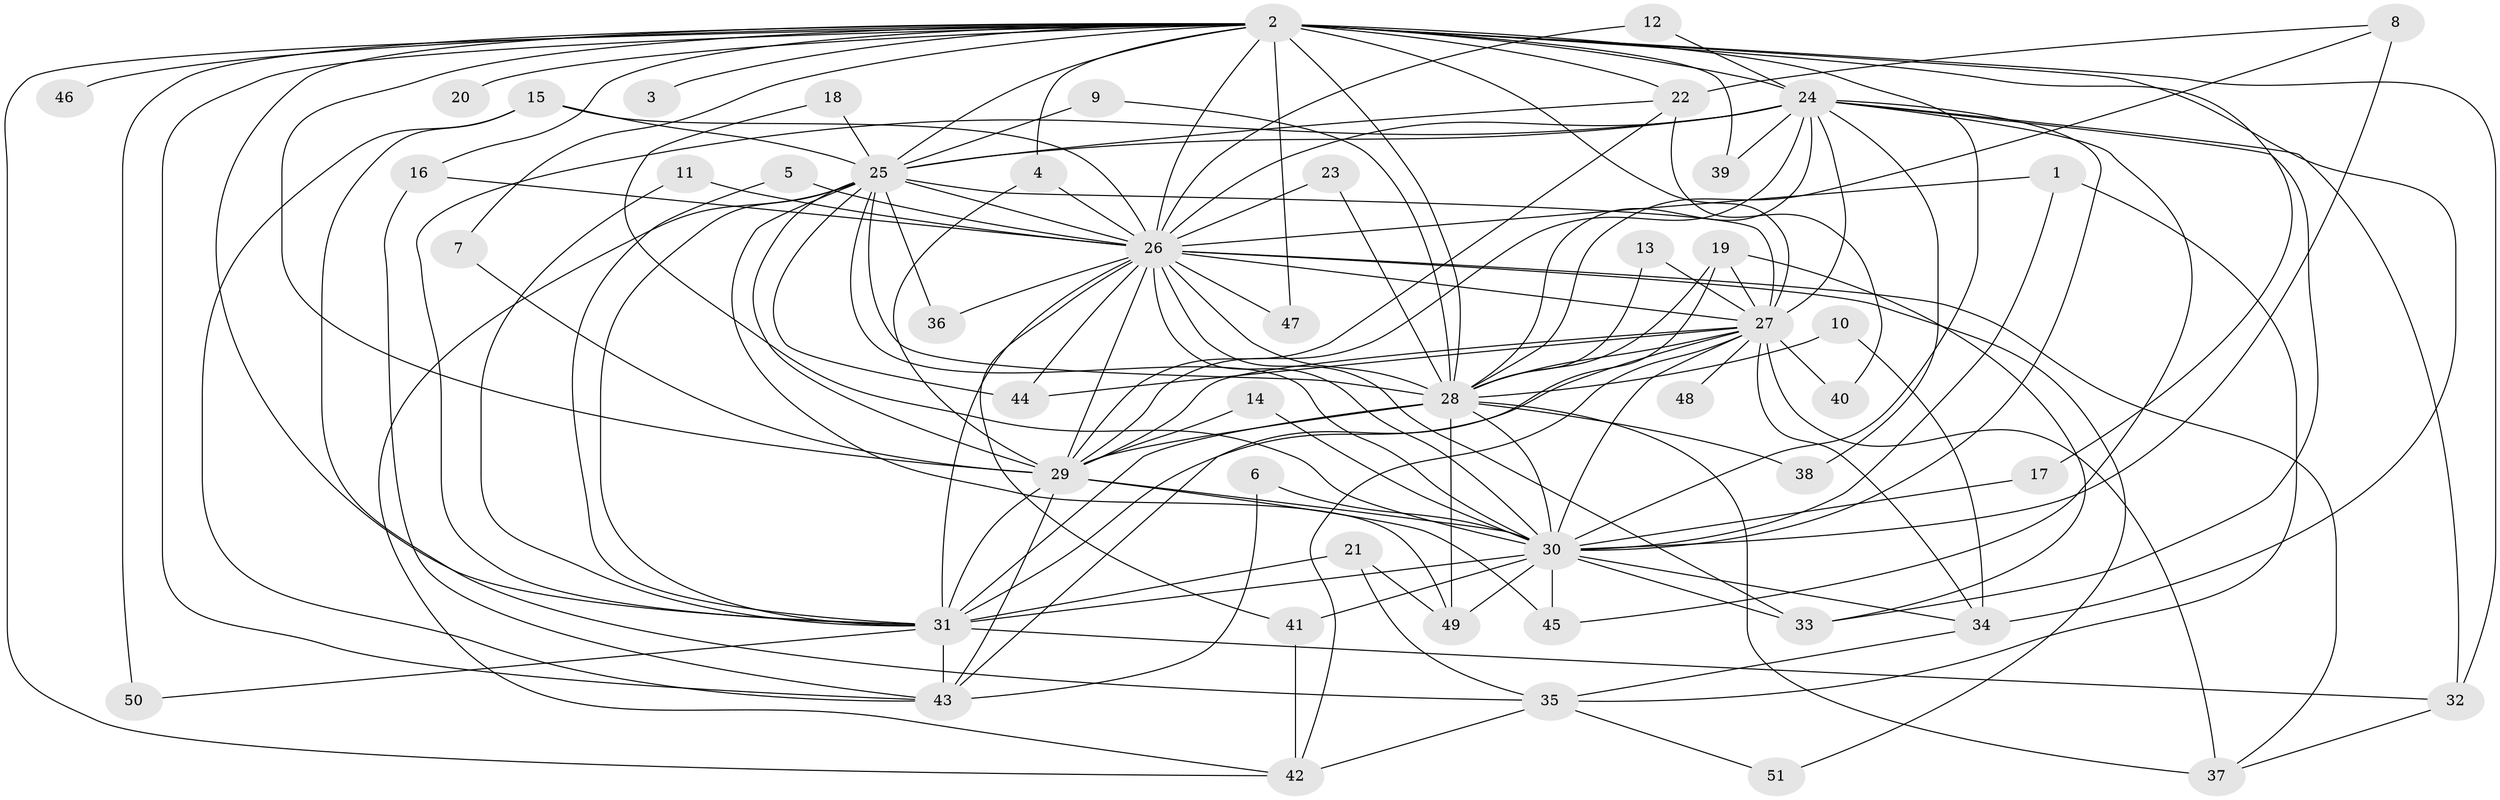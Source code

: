 // original degree distribution, {15: 0.019801980198019802, 28: 0.019801980198019802, 18: 0.009900990099009901, 22: 0.009900990099009901, 17: 0.009900990099009901, 20: 0.009900990099009901, 19: 0.009900990099009901, 26: 0.009900990099009901, 3: 0.1782178217821782, 4: 0.0891089108910891, 2: 0.5544554455445545, 6: 0.019801980198019802, 5: 0.04950495049504951, 7: 0.009900990099009901}
// Generated by graph-tools (version 1.1) at 2025/25/03/09/25 03:25:39]
// undirected, 51 vertices, 137 edges
graph export_dot {
graph [start="1"]
  node [color=gray90,style=filled];
  1;
  2;
  3;
  4;
  5;
  6;
  7;
  8;
  9;
  10;
  11;
  12;
  13;
  14;
  15;
  16;
  17;
  18;
  19;
  20;
  21;
  22;
  23;
  24;
  25;
  26;
  27;
  28;
  29;
  30;
  31;
  32;
  33;
  34;
  35;
  36;
  37;
  38;
  39;
  40;
  41;
  42;
  43;
  44;
  45;
  46;
  47;
  48;
  49;
  50;
  51;
  1 -- 26 [weight=1.0];
  1 -- 30 [weight=1.0];
  1 -- 35 [weight=1.0];
  2 -- 3 [weight=2.0];
  2 -- 4 [weight=1.0];
  2 -- 7 [weight=1.0];
  2 -- 16 [weight=1.0];
  2 -- 17 [weight=1.0];
  2 -- 20 [weight=1.0];
  2 -- 22 [weight=2.0];
  2 -- 24 [weight=2.0];
  2 -- 25 [weight=2.0];
  2 -- 26 [weight=3.0];
  2 -- 27 [weight=3.0];
  2 -- 28 [weight=2.0];
  2 -- 29 [weight=2.0];
  2 -- 30 [weight=3.0];
  2 -- 31 [weight=2.0];
  2 -- 32 [weight=2.0];
  2 -- 34 [weight=2.0];
  2 -- 39 [weight=1.0];
  2 -- 42 [weight=1.0];
  2 -- 43 [weight=1.0];
  2 -- 46 [weight=1.0];
  2 -- 47 [weight=2.0];
  2 -- 50 [weight=1.0];
  4 -- 26 [weight=1.0];
  4 -- 29 [weight=1.0];
  5 -- 26 [weight=1.0];
  5 -- 31 [weight=1.0];
  6 -- 30 [weight=1.0];
  6 -- 43 [weight=1.0];
  7 -- 29 [weight=1.0];
  8 -- 22 [weight=1.0];
  8 -- 28 [weight=1.0];
  8 -- 30 [weight=1.0];
  9 -- 25 [weight=1.0];
  9 -- 28 [weight=1.0];
  10 -- 28 [weight=1.0];
  10 -- 34 [weight=1.0];
  11 -- 26 [weight=1.0];
  11 -- 31 [weight=1.0];
  12 -- 24 [weight=1.0];
  12 -- 26 [weight=1.0];
  13 -- 27 [weight=1.0];
  13 -- 28 [weight=1.0];
  14 -- 29 [weight=1.0];
  14 -- 30 [weight=1.0];
  15 -- 25 [weight=1.0];
  15 -- 26 [weight=1.0];
  15 -- 35 [weight=1.0];
  15 -- 43 [weight=1.0];
  16 -- 26 [weight=1.0];
  16 -- 43 [weight=1.0];
  17 -- 30 [weight=1.0];
  18 -- 25 [weight=1.0];
  18 -- 30 [weight=1.0];
  19 -- 27 [weight=1.0];
  19 -- 28 [weight=1.0];
  19 -- 33 [weight=1.0];
  19 -- 43 [weight=1.0];
  21 -- 31 [weight=2.0];
  21 -- 35 [weight=1.0];
  21 -- 49 [weight=1.0];
  22 -- 25 [weight=1.0];
  22 -- 29 [weight=1.0];
  22 -- 40 [weight=1.0];
  23 -- 26 [weight=1.0];
  23 -- 28 [weight=1.0];
  24 -- 25 [weight=1.0];
  24 -- 26 [weight=1.0];
  24 -- 27 [weight=1.0];
  24 -- 28 [weight=1.0];
  24 -- 29 [weight=1.0];
  24 -- 30 [weight=1.0];
  24 -- 31 [weight=1.0];
  24 -- 32 [weight=1.0];
  24 -- 33 [weight=2.0];
  24 -- 38 [weight=1.0];
  24 -- 39 [weight=1.0];
  24 -- 45 [weight=1.0];
  25 -- 26 [weight=1.0];
  25 -- 27 [weight=2.0];
  25 -- 28 [weight=2.0];
  25 -- 29 [weight=1.0];
  25 -- 30 [weight=1.0];
  25 -- 31 [weight=1.0];
  25 -- 36 [weight=1.0];
  25 -- 42 [weight=1.0];
  25 -- 44 [weight=1.0];
  25 -- 49 [weight=1.0];
  26 -- 27 [weight=3.0];
  26 -- 28 [weight=1.0];
  26 -- 29 [weight=1.0];
  26 -- 30 [weight=1.0];
  26 -- 31 [weight=2.0];
  26 -- 33 [weight=3.0];
  26 -- 36 [weight=1.0];
  26 -- 37 [weight=1.0];
  26 -- 41 [weight=1.0];
  26 -- 44 [weight=1.0];
  26 -- 47 [weight=1.0];
  26 -- 51 [weight=1.0];
  27 -- 28 [weight=2.0];
  27 -- 29 [weight=1.0];
  27 -- 30 [weight=2.0];
  27 -- 31 [weight=2.0];
  27 -- 34 [weight=1.0];
  27 -- 37 [weight=1.0];
  27 -- 40 [weight=1.0];
  27 -- 42 [weight=1.0];
  27 -- 44 [weight=1.0];
  27 -- 48 [weight=2.0];
  28 -- 29 [weight=2.0];
  28 -- 30 [weight=1.0];
  28 -- 31 [weight=1.0];
  28 -- 37 [weight=2.0];
  28 -- 38 [weight=1.0];
  28 -- 49 [weight=1.0];
  29 -- 30 [weight=2.0];
  29 -- 31 [weight=1.0];
  29 -- 43 [weight=1.0];
  29 -- 45 [weight=1.0];
  30 -- 31 [weight=2.0];
  30 -- 33 [weight=1.0];
  30 -- 34 [weight=1.0];
  30 -- 41 [weight=1.0];
  30 -- 45 [weight=3.0];
  30 -- 49 [weight=1.0];
  31 -- 32 [weight=1.0];
  31 -- 43 [weight=1.0];
  31 -- 50 [weight=1.0];
  32 -- 37 [weight=1.0];
  34 -- 35 [weight=1.0];
  35 -- 42 [weight=1.0];
  35 -- 51 [weight=1.0];
  41 -- 42 [weight=1.0];
}

